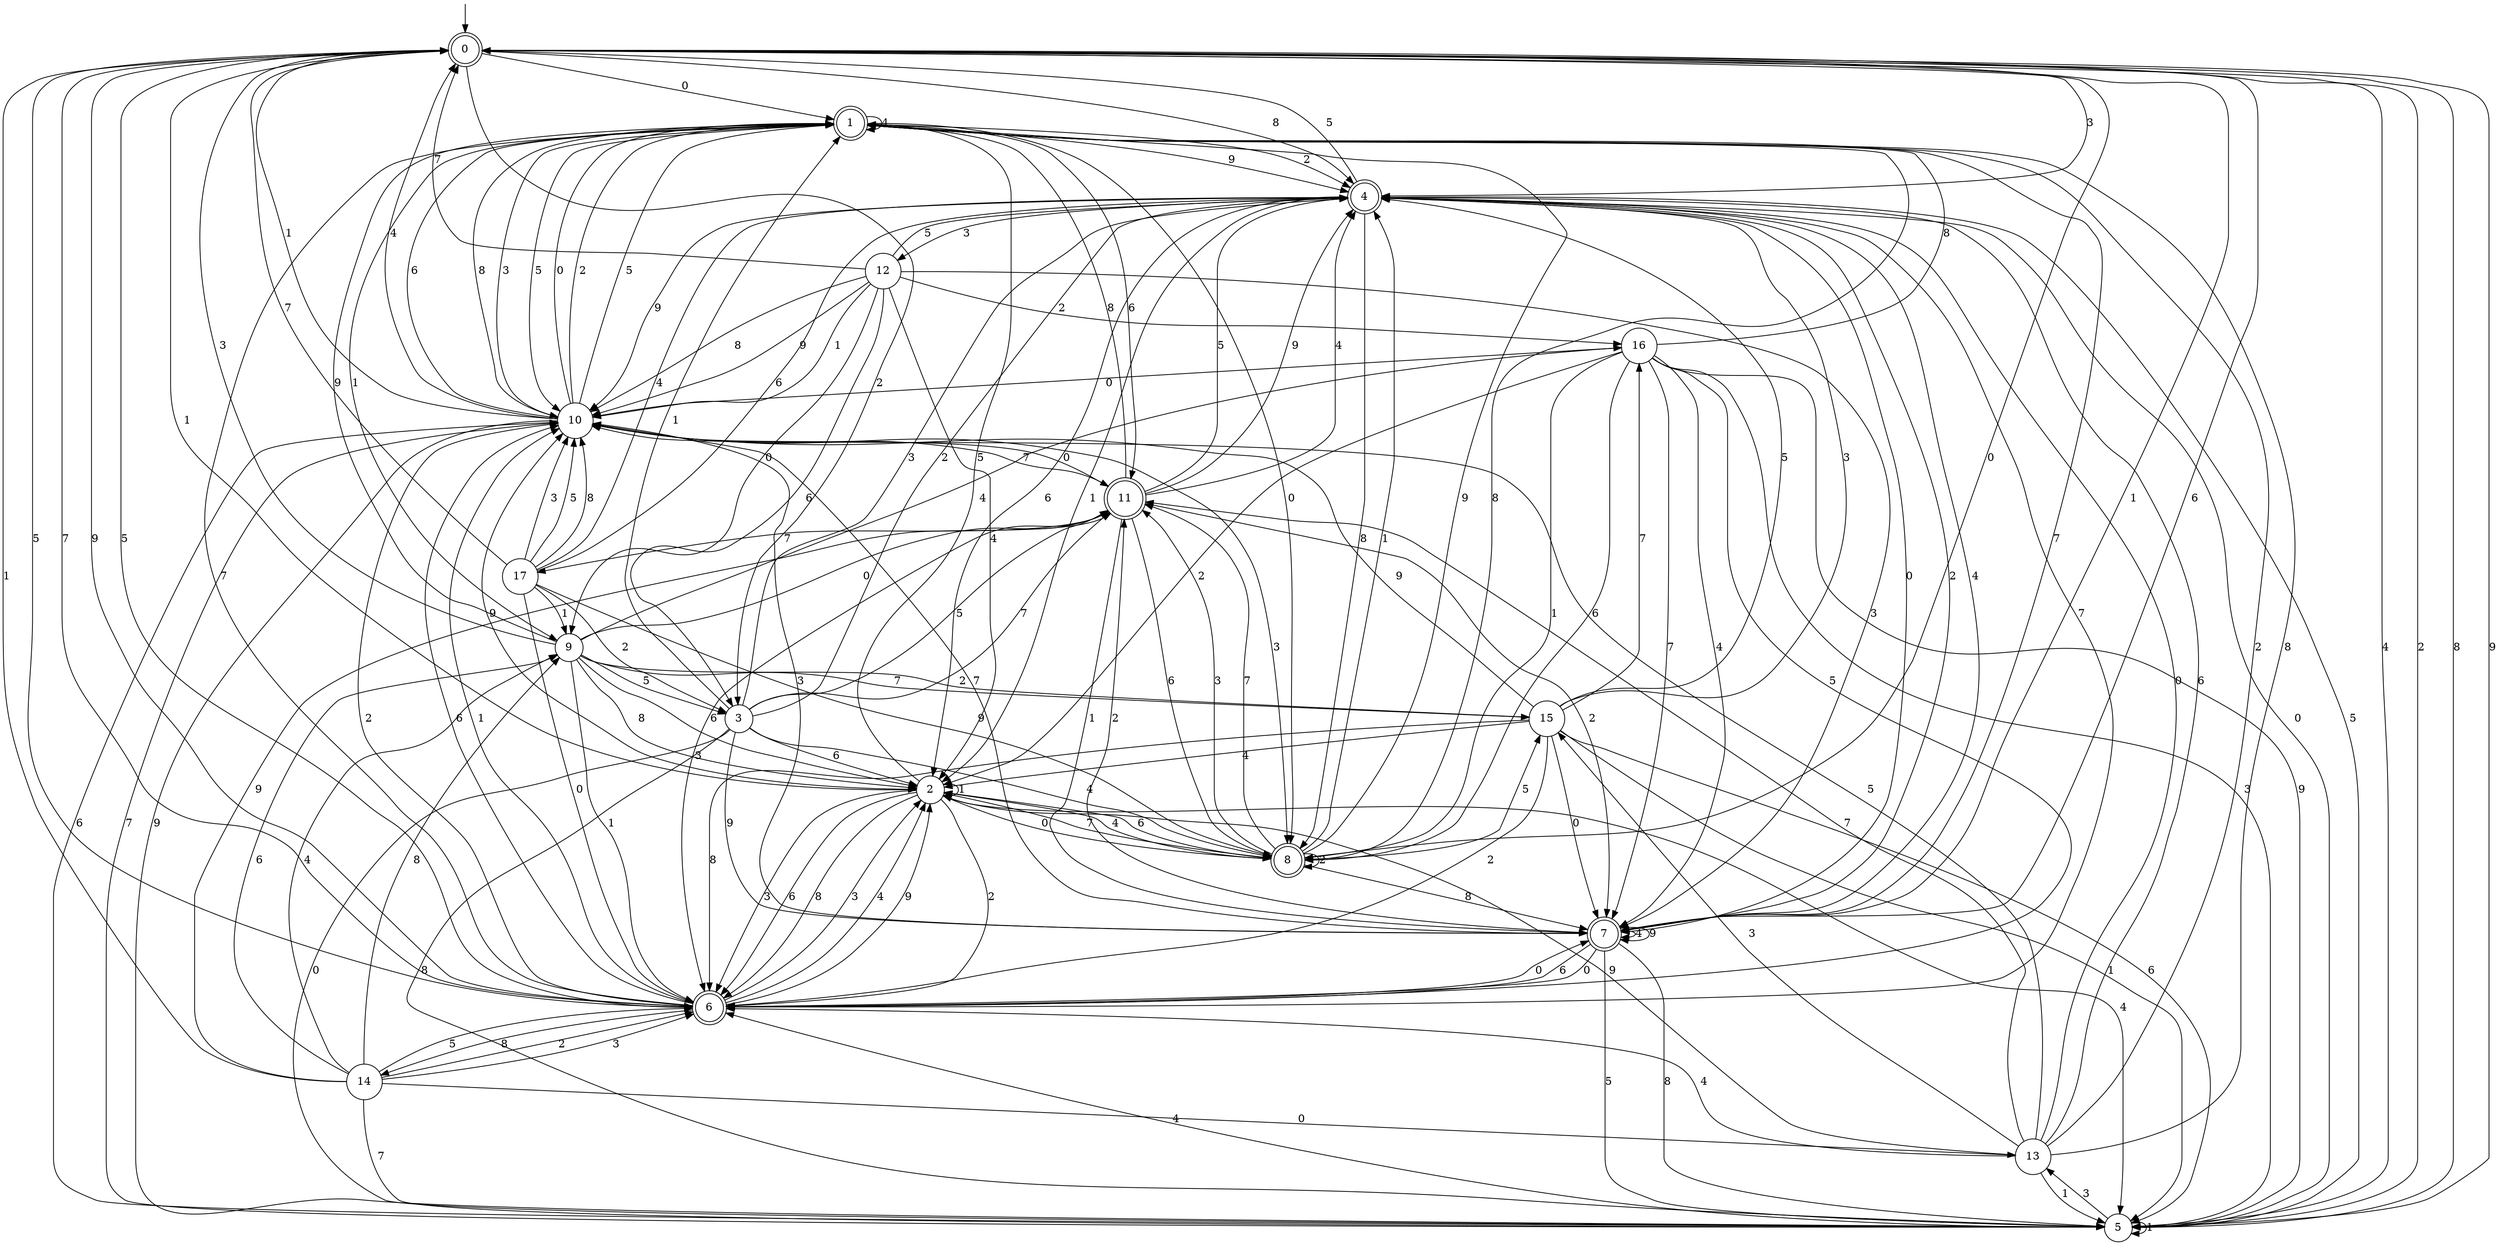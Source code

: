 digraph g {

	s0 [shape="doublecircle" label="0"];
	s1 [shape="doublecircle" label="1"];
	s2 [shape="circle" label="2"];
	s3 [shape="circle" label="3"];
	s4 [shape="doublecircle" label="4"];
	s5 [shape="circle" label="5"];
	s6 [shape="doublecircle" label="6"];
	s7 [shape="doublecircle" label="7"];
	s8 [shape="doublecircle" label="8"];
	s9 [shape="circle" label="9"];
	s10 [shape="circle" label="10"];
	s11 [shape="doublecircle" label="11"];
	s12 [shape="circle" label="12"];
	s13 [shape="circle" label="13"];
	s14 [shape="circle" label="14"];
	s15 [shape="circle" label="15"];
	s16 [shape="circle" label="16"];
	s17 [shape="circle" label="17"];
	s0 -> s1 [label="0"];
	s0 -> s2 [label="1"];
	s0 -> s3 [label="2"];
	s0 -> s4 [label="3"];
	s0 -> s5 [label="4"];
	s0 -> s6 [label="5"];
	s0 -> s7 [label="6"];
	s0 -> s6 [label="7"];
	s0 -> s4 [label="8"];
	s0 -> s6 [label="9"];
	s1 -> s8 [label="0"];
	s1 -> s9 [label="1"];
	s1 -> s4 [label="2"];
	s1 -> s10 [label="3"];
	s1 -> s1 [label="4"];
	s1 -> s10 [label="5"];
	s1 -> s11 [label="6"];
	s1 -> s7 [label="7"];
	s1 -> s8 [label="8"];
	s1 -> s4 [label="9"];
	s2 -> s8 [label="0"];
	s2 -> s2 [label="1"];
	s2 -> s6 [label="2"];
	s2 -> s6 [label="3"];
	s2 -> s5 [label="4"];
	s2 -> s1 [label="5"];
	s2 -> s6 [label="6"];
	s2 -> s8 [label="7"];
	s2 -> s6 [label="8"];
	s2 -> s10 [label="9"];
	s3 -> s5 [label="0"];
	s3 -> s1 [label="1"];
	s3 -> s4 [label="2"];
	s3 -> s4 [label="3"];
	s3 -> s8 [label="4"];
	s3 -> s11 [label="5"];
	s3 -> s2 [label="6"];
	s3 -> s11 [label="7"];
	s3 -> s5 [label="8"];
	s3 -> s7 [label="9"];
	s4 -> s7 [label="0"];
	s4 -> s2 [label="1"];
	s4 -> s7 [label="2"];
	s4 -> s12 [label="3"];
	s4 -> s7 [label="4"];
	s4 -> s0 [label="5"];
	s4 -> s2 [label="6"];
	s4 -> s6 [label="7"];
	s4 -> s8 [label="8"];
	s4 -> s10 [label="9"];
	s5 -> s4 [label="0"];
	s5 -> s5 [label="1"];
	s5 -> s0 [label="2"];
	s5 -> s13 [label="3"];
	s5 -> s6 [label="4"];
	s5 -> s4 [label="5"];
	s5 -> s10 [label="6"];
	s5 -> s10 [label="7"];
	s5 -> s0 [label="8"];
	s5 -> s0 [label="9"];
	s6 -> s7 [label="0"];
	s6 -> s10 [label="1"];
	s6 -> s10 [label="2"];
	s6 -> s2 [label="3"];
	s6 -> s2 [label="4"];
	s6 -> s0 [label="5"];
	s6 -> s10 [label="6"];
	s6 -> s1 [label="7"];
	s6 -> s14 [label="8"];
	s6 -> s2 [label="9"];
	s7 -> s6 [label="0"];
	s7 -> s0 [label="1"];
	s7 -> s11 [label="2"];
	s7 -> s10 [label="3"];
	s7 -> s7 [label="4"];
	s7 -> s5 [label="5"];
	s7 -> s6 [label="6"];
	s7 -> s10 [label="7"];
	s7 -> s5 [label="8"];
	s7 -> s7 [label="9"];
	s8 -> s0 [label="0"];
	s8 -> s4 [label="1"];
	s8 -> s8 [label="2"];
	s8 -> s11 [label="3"];
	s8 -> s2 [label="4"];
	s8 -> s15 [label="5"];
	s8 -> s2 [label="6"];
	s8 -> s11 [label="7"];
	s8 -> s7 [label="8"];
	s8 -> s1 [label="9"];
	s9 -> s11 [label="0"];
	s9 -> s6 [label="1"];
	s9 -> s15 [label="2"];
	s9 -> s0 [label="3"];
	s9 -> s16 [label="4"];
	s9 -> s3 [label="5"];
	s9 -> s2 [label="6"];
	s9 -> s15 [label="7"];
	s9 -> s2 [label="8"];
	s9 -> s1 [label="9"];
	s10 -> s1 [label="0"];
	s10 -> s0 [label="1"];
	s10 -> s1 [label="2"];
	s10 -> s8 [label="3"];
	s10 -> s0 [label="4"];
	s10 -> s1 [label="5"];
	s10 -> s1 [label="6"];
	s10 -> s11 [label="7"];
	s10 -> s1 [label="8"];
	s10 -> s5 [label="9"];
	s11 -> s10 [label="0"];
	s11 -> s7 [label="1"];
	s11 -> s7 [label="2"];
	s11 -> s6 [label="3"];
	s11 -> s4 [label="4"];
	s11 -> s4 [label="5"];
	s11 -> s8 [label="6"];
	s11 -> s17 [label="7"];
	s11 -> s1 [label="8"];
	s11 -> s4 [label="9"];
	s12 -> s9 [label="0"];
	s12 -> s10 [label="1"];
	s12 -> s16 [label="2"];
	s12 -> s7 [label="3"];
	s12 -> s2 [label="4"];
	s12 -> s4 [label="5"];
	s12 -> s3 [label="6"];
	s12 -> s0 [label="7"];
	s12 -> s10 [label="8"];
	s12 -> s10 [label="9"];
	s13 -> s4 [label="0"];
	s13 -> s5 [label="1"];
	s13 -> s1 [label="2"];
	s13 -> s15 [label="3"];
	s13 -> s6 [label="4"];
	s13 -> s10 [label="5"];
	s13 -> s4 [label="6"];
	s13 -> s11 [label="7"];
	s13 -> s1 [label="8"];
	s13 -> s2 [label="9"];
	s14 -> s13 [label="0"];
	s14 -> s0 [label="1"];
	s14 -> s6 [label="2"];
	s14 -> s6 [label="3"];
	s14 -> s9 [label="4"];
	s14 -> s6 [label="5"];
	s14 -> s9 [label="6"];
	s14 -> s5 [label="7"];
	s14 -> s9 [label="8"];
	s14 -> s11 [label="9"];
	s15 -> s7 [label="0"];
	s15 -> s5 [label="1"];
	s15 -> s6 [label="2"];
	s15 -> s4 [label="3"];
	s15 -> s2 [label="4"];
	s15 -> s4 [label="5"];
	s15 -> s5 [label="6"];
	s15 -> s16 [label="7"];
	s15 -> s6 [label="8"];
	s15 -> s10 [label="9"];
	s16 -> s10 [label="0"];
	s16 -> s8 [label="1"];
	s16 -> s2 [label="2"];
	s16 -> s5 [label="3"];
	s16 -> s7 [label="4"];
	s16 -> s6 [label="5"];
	s16 -> s8 [label="6"];
	s16 -> s7 [label="7"];
	s16 -> s1 [label="8"];
	s16 -> s5 [label="9"];
	s17 -> s6 [label="0"];
	s17 -> s9 [label="1"];
	s17 -> s3 [label="2"];
	s17 -> s10 [label="3"];
	s17 -> s4 [label="4"];
	s17 -> s10 [label="5"];
	s17 -> s4 [label="6"];
	s17 -> s0 [label="7"];
	s17 -> s10 [label="8"];
	s17 -> s8 [label="9"];

__start0 [label="" shape="none" width="0" height="0"];
__start0 -> s0;

}
